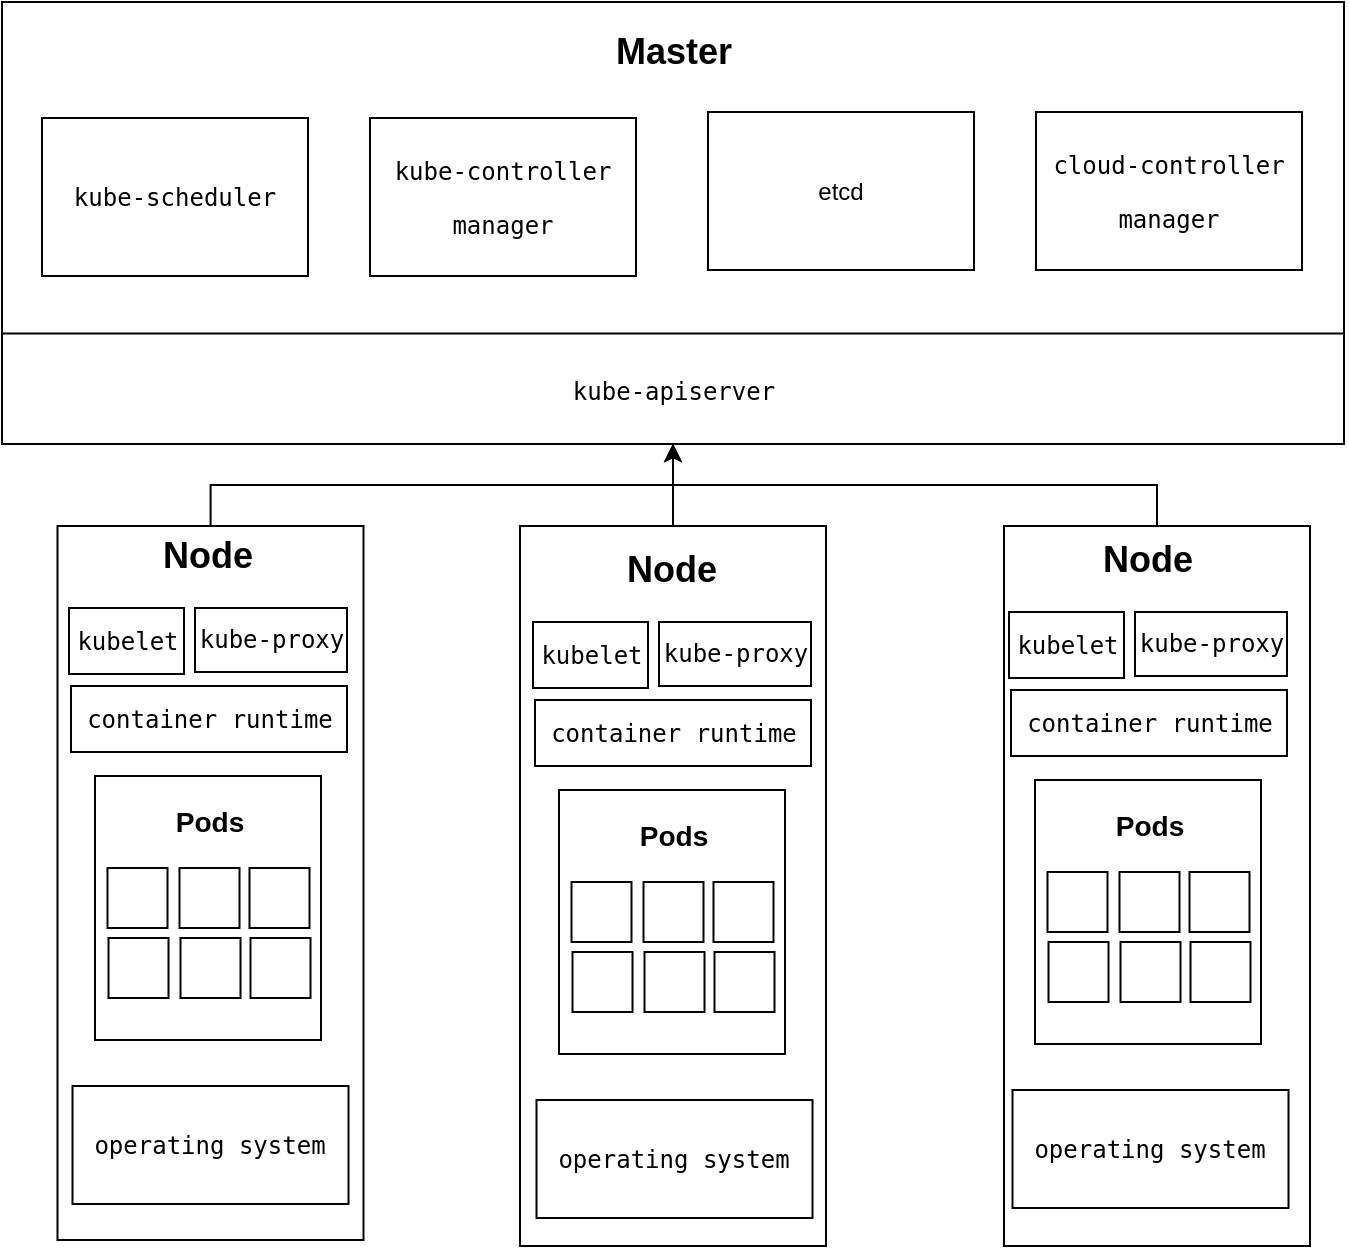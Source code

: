 <mxfile version="24.4.6" type="github">
  <diagram name="第 1 页" id="wH5PDqUqGCJ1FevBNGRv">
    <mxGraphModel dx="1434" dy="658" grid="0" gridSize="10" guides="1" tooltips="1" connect="1" arrows="1" fold="1" page="1" pageScale="1" pageWidth="827" pageHeight="1169" math="0" shadow="0">
      <root>
        <mxCell id="0" />
        <mxCell id="1" parent="0" />
        <mxCell id="e2egEsfc0hDd3P4DWXBd-1" value="&lt;h2 style=&quot;line-height: 170%;&quot;&gt;&lt;br&gt;&lt;/h2&gt;" style="rounded=0;whiteSpace=wrap;html=1;" vertex="1" parent="1">
          <mxGeometry x="70" y="118" width="671" height="221" as="geometry" />
        </mxCell>
        <mxCell id="e2egEsfc0hDd3P4DWXBd-2" value="&lt;pre&gt;kube-scheduler&lt;/pre&gt;" style="rounded=0;whiteSpace=wrap;html=1;" vertex="1" parent="1">
          <mxGeometry x="90" y="176" width="133" height="79" as="geometry" />
        </mxCell>
        <mxCell id="e2egEsfc0hDd3P4DWXBd-3" value="&lt;h2&gt;Master&lt;/h2&gt;" style="text;strokeColor=none;align=center;fillColor=none;html=1;verticalAlign=middle;whiteSpace=wrap;rounded=0;" vertex="1" parent="1">
          <mxGeometry x="375.5" y="128" width="60" height="30" as="geometry" />
        </mxCell>
        <mxCell id="e2egEsfc0hDd3P4DWXBd-10" value="" style="endArrow=none;html=1;rounded=0;entryX=1;entryY=0.75;entryDx=0;entryDy=0;exitX=0;exitY=0.75;exitDx=0;exitDy=0;" edge="1" parent="1" source="e2egEsfc0hDd3P4DWXBd-1" target="e2egEsfc0hDd3P4DWXBd-1">
          <mxGeometry width="50" height="50" relative="1" as="geometry">
            <mxPoint x="69" y="290" as="sourcePoint" />
            <mxPoint x="469" y="384" as="targetPoint" />
          </mxGeometry>
        </mxCell>
        <mxCell id="e2egEsfc0hDd3P4DWXBd-11" value="&lt;pre&gt;kube-apiserver&lt;/pre&gt;" style="text;strokeColor=none;align=center;fillColor=none;html=1;verticalAlign=middle;whiteSpace=wrap;rounded=0;" vertex="1" parent="1">
          <mxGeometry x="319.5" y="298" width="172" height="30" as="geometry" />
        </mxCell>
        <mxCell id="e2egEsfc0hDd3P4DWXBd-12" value="&lt;pre&gt;&lt;pre&gt;kube-controller&lt;/pre&gt;&lt;pre&gt;manager&lt;/pre&gt;&lt;/pre&gt;" style="rounded=0;whiteSpace=wrap;html=1;" vertex="1" parent="1">
          <mxGeometry x="254" y="176" width="133" height="79" as="geometry" />
        </mxCell>
        <mxCell id="e2egEsfc0hDd3P4DWXBd-13" value="&lt;pre&gt;&lt;span style=&quot;font-family: Helvetica; white-space: normal;&quot;&gt;etcd&lt;/span&gt;&lt;br&gt;&lt;/pre&gt;" style="rounded=0;whiteSpace=wrap;html=1;" vertex="1" parent="1">
          <mxGeometry x="423" y="173" width="133" height="79" as="geometry" />
        </mxCell>
        <mxCell id="e2egEsfc0hDd3P4DWXBd-14" value="&lt;pre&gt;&lt;pre&gt;cloud-controller&lt;/pre&gt;&lt;pre&gt;manager&lt;/pre&gt;&lt;/pre&gt;" style="rounded=0;whiteSpace=wrap;html=1;" vertex="1" parent="1">
          <mxGeometry x="587" y="173" width="133" height="79" as="geometry" />
        </mxCell>
        <mxCell id="e2egEsfc0hDd3P4DWXBd-70" style="edgeStyle=orthogonalEdgeStyle;rounded=0;orthogonalLoop=1;jettySize=auto;html=1;entryX=0.5;entryY=1;entryDx=0;entryDy=0;" edge="1" parent="1" source="e2egEsfc0hDd3P4DWXBd-15" target="e2egEsfc0hDd3P4DWXBd-1">
          <mxGeometry relative="1" as="geometry" />
        </mxCell>
        <mxCell id="e2egEsfc0hDd3P4DWXBd-15" value="" style="rounded=0;whiteSpace=wrap;html=1;" vertex="1" parent="1">
          <mxGeometry x="97.75" y="380" width="153" height="357" as="geometry" />
        </mxCell>
        <mxCell id="e2egEsfc0hDd3P4DWXBd-16" value="&lt;h2&gt;Node&lt;/h2&gt;" style="text;strokeColor=none;align=center;fillColor=none;html=1;verticalAlign=middle;whiteSpace=wrap;rounded=0;" vertex="1" parent="1">
          <mxGeometry x="143" y="380" width="60" height="30" as="geometry" />
        </mxCell>
        <mxCell id="e2egEsfc0hDd3P4DWXBd-19" value="&lt;pre&gt;kubelet&lt;/pre&gt;" style="rounded=0;whiteSpace=wrap;html=1;" vertex="1" parent="1">
          <mxGeometry x="103.5" y="421" width="57.5" height="33" as="geometry" />
        </mxCell>
        <mxCell id="e2egEsfc0hDd3P4DWXBd-21" value="&lt;pre&gt;kube-proxy&lt;/pre&gt;" style="rounded=0;whiteSpace=wrap;html=1;" vertex="1" parent="1">
          <mxGeometry x="166.5" y="421" width="76" height="32" as="geometry" />
        </mxCell>
        <mxCell id="e2egEsfc0hDd3P4DWXBd-22" value="&lt;pre&gt;&lt;br&gt;&lt;/pre&gt;" style="rounded=0;whiteSpace=wrap;html=1;" vertex="1" parent="1">
          <mxGeometry x="116.5" y="505" width="113" height="132" as="geometry" />
        </mxCell>
        <mxCell id="e2egEsfc0hDd3P4DWXBd-23" value="&lt;h3&gt;Pods&lt;/h3&gt;" style="text;strokeColor=none;align=center;fillColor=none;html=1;verticalAlign=middle;whiteSpace=wrap;rounded=0;" vertex="1" parent="1">
          <mxGeometry x="143.5" y="513" width="60" height="30" as="geometry" />
        </mxCell>
        <mxCell id="e2egEsfc0hDd3P4DWXBd-24" value="" style="rounded=0;whiteSpace=wrap;html=1;" vertex="1" parent="1">
          <mxGeometry x="122.75" y="551" width="30" height="30" as="geometry" />
        </mxCell>
        <mxCell id="e2egEsfc0hDd3P4DWXBd-26" value="" style="rounded=0;whiteSpace=wrap;html=1;" vertex="1" parent="1">
          <mxGeometry x="158.75" y="551" width="30" height="30" as="geometry" />
        </mxCell>
        <mxCell id="e2egEsfc0hDd3P4DWXBd-27" value="" style="rounded=0;whiteSpace=wrap;html=1;" vertex="1" parent="1">
          <mxGeometry x="193.75" y="551" width="30" height="30" as="geometry" />
        </mxCell>
        <mxCell id="e2egEsfc0hDd3P4DWXBd-29" value="" style="rounded=0;whiteSpace=wrap;html=1;" vertex="1" parent="1">
          <mxGeometry x="123.25" y="586" width="30" height="30" as="geometry" />
        </mxCell>
        <mxCell id="e2egEsfc0hDd3P4DWXBd-30" value="" style="rounded=0;whiteSpace=wrap;html=1;" vertex="1" parent="1">
          <mxGeometry x="159.25" y="586" width="30" height="30" as="geometry" />
        </mxCell>
        <mxCell id="e2egEsfc0hDd3P4DWXBd-31" value="" style="rounded=0;whiteSpace=wrap;html=1;" vertex="1" parent="1">
          <mxGeometry x="194.25" y="586" width="30" height="30" as="geometry" />
        </mxCell>
        <mxCell id="e2egEsfc0hDd3P4DWXBd-39" value="&lt;pre&gt;container runtime&lt;/pre&gt;" style="rounded=0;whiteSpace=wrap;html=1;" vertex="1" parent="1">
          <mxGeometry x="104.5" y="460" width="138" height="33" as="geometry" />
        </mxCell>
        <mxCell id="e2egEsfc0hDd3P4DWXBd-40" value="&lt;pre&gt;operating system&lt;/pre&gt;" style="rounded=0;whiteSpace=wrap;html=1;" vertex="1" parent="1">
          <mxGeometry x="105.25" y="660" width="138" height="59" as="geometry" />
        </mxCell>
        <mxCell id="e2egEsfc0hDd3P4DWXBd-74" style="edgeStyle=orthogonalEdgeStyle;rounded=0;orthogonalLoop=1;jettySize=auto;html=1;entryX=0.5;entryY=1;entryDx=0;entryDy=0;" edge="1" parent="1" source="e2egEsfc0hDd3P4DWXBd-41" target="e2egEsfc0hDd3P4DWXBd-1">
          <mxGeometry relative="1" as="geometry" />
        </mxCell>
        <mxCell id="e2egEsfc0hDd3P4DWXBd-41" value="" style="rounded=0;whiteSpace=wrap;html=1;" vertex="1" parent="1">
          <mxGeometry x="329" y="380" width="153" height="360" as="geometry" />
        </mxCell>
        <mxCell id="e2egEsfc0hDd3P4DWXBd-42" value="&lt;h2&gt;Node&lt;/h2&gt;" style="text;strokeColor=none;align=center;fillColor=none;html=1;verticalAlign=middle;whiteSpace=wrap;rounded=0;" vertex="1" parent="1">
          <mxGeometry x="375" y="387" width="60" height="30" as="geometry" />
        </mxCell>
        <mxCell id="e2egEsfc0hDd3P4DWXBd-43" value="&lt;pre&gt;kubelet&lt;/pre&gt;" style="rounded=0;whiteSpace=wrap;html=1;" vertex="1" parent="1">
          <mxGeometry x="335.5" y="428" width="57.5" height="33" as="geometry" />
        </mxCell>
        <mxCell id="e2egEsfc0hDd3P4DWXBd-44" value="&lt;pre&gt;kube-proxy&lt;/pre&gt;" style="rounded=0;whiteSpace=wrap;html=1;" vertex="1" parent="1">
          <mxGeometry x="398.5" y="428" width="76" height="32" as="geometry" />
        </mxCell>
        <mxCell id="e2egEsfc0hDd3P4DWXBd-45" value="&lt;pre&gt;&lt;br&gt;&lt;/pre&gt;" style="rounded=0;whiteSpace=wrap;html=1;" vertex="1" parent="1">
          <mxGeometry x="348.5" y="512" width="113" height="132" as="geometry" />
        </mxCell>
        <mxCell id="e2egEsfc0hDd3P4DWXBd-46" value="&lt;h3&gt;Pods&lt;/h3&gt;" style="text;strokeColor=none;align=center;fillColor=none;html=1;verticalAlign=middle;whiteSpace=wrap;rounded=0;" vertex="1" parent="1">
          <mxGeometry x="375.5" y="520" width="60" height="30" as="geometry" />
        </mxCell>
        <mxCell id="e2egEsfc0hDd3P4DWXBd-47" value="" style="rounded=0;whiteSpace=wrap;html=1;" vertex="1" parent="1">
          <mxGeometry x="354.75" y="558" width="30" height="30" as="geometry" />
        </mxCell>
        <mxCell id="e2egEsfc0hDd3P4DWXBd-48" value="" style="rounded=0;whiteSpace=wrap;html=1;" vertex="1" parent="1">
          <mxGeometry x="390.75" y="558" width="30" height="30" as="geometry" />
        </mxCell>
        <mxCell id="e2egEsfc0hDd3P4DWXBd-49" value="" style="rounded=0;whiteSpace=wrap;html=1;" vertex="1" parent="1">
          <mxGeometry x="425.75" y="558" width="30" height="30" as="geometry" />
        </mxCell>
        <mxCell id="e2egEsfc0hDd3P4DWXBd-50" value="" style="rounded=0;whiteSpace=wrap;html=1;" vertex="1" parent="1">
          <mxGeometry x="355.25" y="593" width="30" height="30" as="geometry" />
        </mxCell>
        <mxCell id="e2egEsfc0hDd3P4DWXBd-51" value="" style="rounded=0;whiteSpace=wrap;html=1;" vertex="1" parent="1">
          <mxGeometry x="391.25" y="593" width="30" height="30" as="geometry" />
        </mxCell>
        <mxCell id="e2egEsfc0hDd3P4DWXBd-52" value="" style="rounded=0;whiteSpace=wrap;html=1;" vertex="1" parent="1">
          <mxGeometry x="426.25" y="593" width="30" height="30" as="geometry" />
        </mxCell>
        <mxCell id="e2egEsfc0hDd3P4DWXBd-53" value="&lt;pre&gt;container runtime&lt;/pre&gt;" style="rounded=0;whiteSpace=wrap;html=1;" vertex="1" parent="1">
          <mxGeometry x="336.5" y="467" width="138" height="33" as="geometry" />
        </mxCell>
        <mxCell id="e2egEsfc0hDd3P4DWXBd-54" value="&lt;pre&gt;operating system&lt;/pre&gt;" style="rounded=0;whiteSpace=wrap;html=1;" vertex="1" parent="1">
          <mxGeometry x="337.25" y="667" width="138" height="59" as="geometry" />
        </mxCell>
        <mxCell id="e2egEsfc0hDd3P4DWXBd-73" style="edgeStyle=orthogonalEdgeStyle;rounded=0;orthogonalLoop=1;jettySize=auto;html=1;entryX=0.5;entryY=1;entryDx=0;entryDy=0;" edge="1" parent="1" source="e2egEsfc0hDd3P4DWXBd-55" target="e2egEsfc0hDd3P4DWXBd-1">
          <mxGeometry relative="1" as="geometry" />
        </mxCell>
        <mxCell id="e2egEsfc0hDd3P4DWXBd-55" value="" style="rounded=0;whiteSpace=wrap;html=1;" vertex="1" parent="1">
          <mxGeometry x="571" y="380" width="153" height="360" as="geometry" />
        </mxCell>
        <mxCell id="e2egEsfc0hDd3P4DWXBd-56" value="&lt;h2&gt;Node&lt;/h2&gt;" style="text;strokeColor=none;align=center;fillColor=none;html=1;verticalAlign=middle;whiteSpace=wrap;rounded=0;" vertex="1" parent="1">
          <mxGeometry x="613" y="382" width="60" height="30" as="geometry" />
        </mxCell>
        <mxCell id="e2egEsfc0hDd3P4DWXBd-57" value="&lt;pre&gt;kubelet&lt;/pre&gt;" style="rounded=0;whiteSpace=wrap;html=1;" vertex="1" parent="1">
          <mxGeometry x="573.5" y="423" width="57.5" height="33" as="geometry" />
        </mxCell>
        <mxCell id="e2egEsfc0hDd3P4DWXBd-58" value="&lt;pre&gt;kube-proxy&lt;/pre&gt;" style="rounded=0;whiteSpace=wrap;html=1;" vertex="1" parent="1">
          <mxGeometry x="636.5" y="423" width="76" height="32" as="geometry" />
        </mxCell>
        <mxCell id="e2egEsfc0hDd3P4DWXBd-59" value="&lt;pre&gt;&lt;br&gt;&lt;/pre&gt;" style="rounded=0;whiteSpace=wrap;html=1;" vertex="1" parent="1">
          <mxGeometry x="586.5" y="507" width="113" height="132" as="geometry" />
        </mxCell>
        <mxCell id="e2egEsfc0hDd3P4DWXBd-60" value="&lt;h3&gt;Pods&lt;/h3&gt;" style="text;strokeColor=none;align=center;fillColor=none;html=1;verticalAlign=middle;whiteSpace=wrap;rounded=0;" vertex="1" parent="1">
          <mxGeometry x="613.5" y="515" width="60" height="30" as="geometry" />
        </mxCell>
        <mxCell id="e2egEsfc0hDd3P4DWXBd-61" value="" style="rounded=0;whiteSpace=wrap;html=1;" vertex="1" parent="1">
          <mxGeometry x="592.75" y="553" width="30" height="30" as="geometry" />
        </mxCell>
        <mxCell id="e2egEsfc0hDd3P4DWXBd-62" value="" style="rounded=0;whiteSpace=wrap;html=1;" vertex="1" parent="1">
          <mxGeometry x="628.75" y="553" width="30" height="30" as="geometry" />
        </mxCell>
        <mxCell id="e2egEsfc0hDd3P4DWXBd-63" value="" style="rounded=0;whiteSpace=wrap;html=1;" vertex="1" parent="1">
          <mxGeometry x="663.75" y="553" width="30" height="30" as="geometry" />
        </mxCell>
        <mxCell id="e2egEsfc0hDd3P4DWXBd-64" value="" style="rounded=0;whiteSpace=wrap;html=1;" vertex="1" parent="1">
          <mxGeometry x="593.25" y="588" width="30" height="30" as="geometry" />
        </mxCell>
        <mxCell id="e2egEsfc0hDd3P4DWXBd-65" value="" style="rounded=0;whiteSpace=wrap;html=1;" vertex="1" parent="1">
          <mxGeometry x="629.25" y="588" width="30" height="30" as="geometry" />
        </mxCell>
        <mxCell id="e2egEsfc0hDd3P4DWXBd-66" value="" style="rounded=0;whiteSpace=wrap;html=1;" vertex="1" parent="1">
          <mxGeometry x="664.25" y="588" width="30" height="30" as="geometry" />
        </mxCell>
        <mxCell id="e2egEsfc0hDd3P4DWXBd-67" value="&lt;pre&gt;container runtime&lt;/pre&gt;" style="rounded=0;whiteSpace=wrap;html=1;" vertex="1" parent="1">
          <mxGeometry x="574.5" y="462" width="138" height="33" as="geometry" />
        </mxCell>
        <mxCell id="e2egEsfc0hDd3P4DWXBd-68" value="&lt;pre&gt;operating system&lt;/pre&gt;" style="rounded=0;whiteSpace=wrap;html=1;" vertex="1" parent="1">
          <mxGeometry x="575.25" y="662" width="138" height="59" as="geometry" />
        </mxCell>
      </root>
    </mxGraphModel>
  </diagram>
</mxfile>
